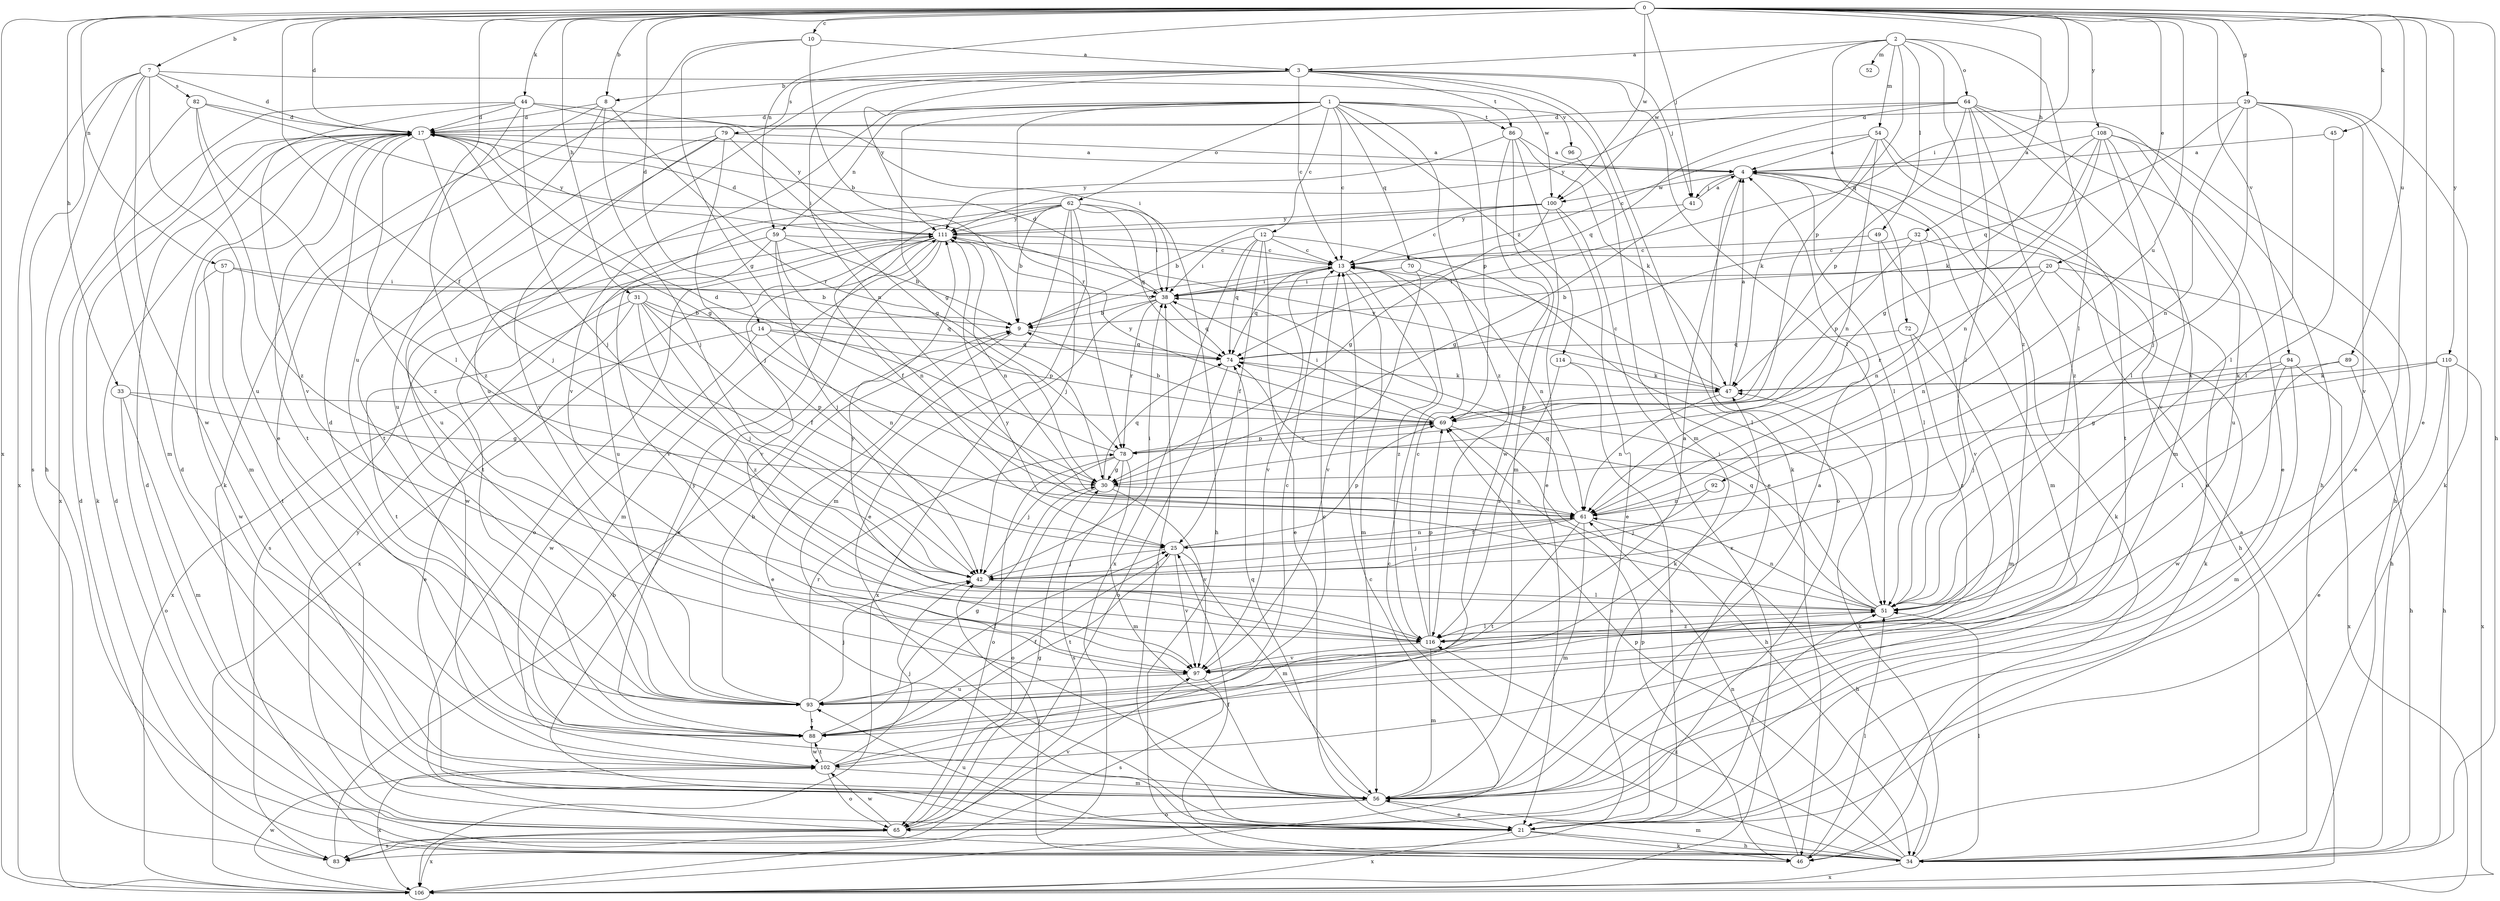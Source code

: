strict digraph  {
0;
1;
2;
3;
4;
7;
8;
9;
10;
12;
13;
14;
17;
20;
21;
25;
29;
30;
31;
32;
33;
34;
38;
41;
42;
44;
45;
46;
47;
49;
51;
52;
54;
56;
57;
59;
61;
62;
64;
65;
69;
70;
72;
74;
78;
79;
82;
83;
86;
88;
89;
92;
93;
94;
96;
97;
100;
102;
106;
108;
110;
111;
114;
116;
0 -> 7  [label=b];
0 -> 8  [label=b];
0 -> 10  [label=c];
0 -> 14  [label=d];
0 -> 17  [label=d];
0 -> 20  [label=e];
0 -> 21  [label=e];
0 -> 25  [label=f];
0 -> 29  [label=g];
0 -> 31  [label=h];
0 -> 32  [label=h];
0 -> 33  [label=h];
0 -> 34  [label=h];
0 -> 38  [label=i];
0 -> 41  [label=j];
0 -> 44  [label=k];
0 -> 45  [label=k];
0 -> 57  [label=n];
0 -> 59  [label=n];
0 -> 89  [label=u];
0 -> 92  [label=u];
0 -> 93  [label=u];
0 -> 94  [label=v];
0 -> 100  [label=w];
0 -> 106  [label=x];
0 -> 108  [label=y];
0 -> 110  [label=y];
1 -> 12  [label=c];
1 -> 13  [label=c];
1 -> 17  [label=d];
1 -> 30  [label=g];
1 -> 59  [label=n];
1 -> 62  [label=o];
1 -> 69  [label=p];
1 -> 70  [label=q];
1 -> 78  [label=r];
1 -> 86  [label=t];
1 -> 96  [label=v];
1 -> 97  [label=v];
1 -> 114  [label=z];
1 -> 116  [label=z];
2 -> 3  [label=a];
2 -> 49  [label=l];
2 -> 51  [label=l];
2 -> 52  [label=m];
2 -> 54  [label=m];
2 -> 64  [label=o];
2 -> 69  [label=p];
2 -> 72  [label=q];
2 -> 100  [label=w];
2 -> 116  [label=z];
3 -> 8  [label=b];
3 -> 13  [label=c];
3 -> 41  [label=j];
3 -> 46  [label=k];
3 -> 51  [label=l];
3 -> 56  [label=m];
3 -> 61  [label=n];
3 -> 79  [label=s];
3 -> 86  [label=t];
3 -> 93  [label=u];
3 -> 111  [label=y];
4 -> 41  [label=j];
4 -> 46  [label=k];
4 -> 51  [label=l];
4 -> 56  [label=m];
4 -> 65  [label=o];
4 -> 100  [label=w];
7 -> 17  [label=d];
7 -> 34  [label=h];
7 -> 82  [label=s];
7 -> 83  [label=s];
7 -> 93  [label=u];
7 -> 100  [label=w];
7 -> 102  [label=w];
7 -> 106  [label=x];
8 -> 17  [label=d];
8 -> 42  [label=j];
8 -> 46  [label=k];
8 -> 78  [label=r];
8 -> 93  [label=u];
9 -> 13  [label=c];
9 -> 21  [label=e];
9 -> 74  [label=q];
10 -> 3  [label=a];
10 -> 9  [label=b];
10 -> 21  [label=e];
10 -> 30  [label=g];
12 -> 13  [label=c];
12 -> 21  [label=e];
12 -> 25  [label=f];
12 -> 38  [label=i];
12 -> 51  [label=l];
12 -> 74  [label=q];
12 -> 106  [label=x];
13 -> 38  [label=i];
13 -> 56  [label=m];
13 -> 74  [label=q];
13 -> 97  [label=v];
13 -> 116  [label=z];
14 -> 21  [label=e];
14 -> 61  [label=n];
14 -> 69  [label=p];
14 -> 74  [label=q];
14 -> 102  [label=w];
17 -> 4  [label=a];
17 -> 30  [label=g];
17 -> 42  [label=j];
17 -> 46  [label=k];
17 -> 56  [label=m];
17 -> 88  [label=t];
17 -> 111  [label=y];
17 -> 116  [label=z];
20 -> 9  [label=b];
20 -> 34  [label=h];
20 -> 38  [label=i];
20 -> 46  [label=k];
20 -> 61  [label=n];
20 -> 78  [label=r];
21 -> 34  [label=h];
21 -> 38  [label=i];
21 -> 46  [label=k];
21 -> 51  [label=l];
21 -> 93  [label=u];
21 -> 106  [label=x];
25 -> 42  [label=j];
25 -> 56  [label=m];
25 -> 61  [label=n];
25 -> 69  [label=p];
25 -> 88  [label=t];
25 -> 97  [label=v];
29 -> 17  [label=d];
29 -> 21  [label=e];
29 -> 42  [label=j];
29 -> 46  [label=k];
29 -> 51  [label=l];
29 -> 61  [label=n];
29 -> 74  [label=q];
29 -> 97  [label=v];
30 -> 61  [label=n];
30 -> 65  [label=o];
30 -> 74  [label=q];
30 -> 97  [label=v];
31 -> 9  [label=b];
31 -> 25  [label=f];
31 -> 42  [label=j];
31 -> 74  [label=q];
31 -> 88  [label=t];
31 -> 106  [label=x];
31 -> 116  [label=z];
32 -> 13  [label=c];
32 -> 34  [label=h];
32 -> 61  [label=n];
32 -> 69  [label=p];
33 -> 30  [label=g];
33 -> 56  [label=m];
33 -> 65  [label=o];
33 -> 69  [label=p];
34 -> 13  [label=c];
34 -> 17  [label=d];
34 -> 25  [label=f];
34 -> 47  [label=k];
34 -> 51  [label=l];
34 -> 56  [label=m];
34 -> 69  [label=p];
34 -> 106  [label=x];
34 -> 116  [label=z];
38 -> 9  [label=b];
38 -> 17  [label=d];
38 -> 74  [label=q];
38 -> 78  [label=r];
38 -> 106  [label=x];
41 -> 4  [label=a];
41 -> 30  [label=g];
41 -> 111  [label=y];
42 -> 38  [label=i];
42 -> 51  [label=l];
44 -> 17  [label=d];
44 -> 38  [label=i];
44 -> 42  [label=j];
44 -> 97  [label=v];
44 -> 106  [label=x];
44 -> 111  [label=y];
44 -> 116  [label=z];
45 -> 4  [label=a];
45 -> 51  [label=l];
46 -> 42  [label=j];
46 -> 51  [label=l];
46 -> 61  [label=n];
46 -> 69  [label=p];
47 -> 4  [label=a];
47 -> 13  [label=c];
47 -> 61  [label=n];
47 -> 69  [label=p];
47 -> 111  [label=y];
49 -> 13  [label=c];
49 -> 51  [label=l];
49 -> 97  [label=v];
51 -> 38  [label=i];
51 -> 61  [label=n];
51 -> 74  [label=q];
51 -> 111  [label=y];
51 -> 116  [label=z];
54 -> 4  [label=a];
54 -> 13  [label=c];
54 -> 47  [label=k];
54 -> 61  [label=n];
54 -> 65  [label=o];
54 -> 88  [label=t];
56 -> 4  [label=a];
56 -> 17  [label=d];
56 -> 21  [label=e];
56 -> 65  [label=o];
56 -> 74  [label=q];
57 -> 9  [label=b];
57 -> 38  [label=i];
57 -> 88  [label=t];
57 -> 102  [label=w];
59 -> 9  [label=b];
59 -> 13  [label=c];
59 -> 42  [label=j];
59 -> 61  [label=n];
59 -> 97  [label=v];
59 -> 102  [label=w];
61 -> 25  [label=f];
61 -> 34  [label=h];
61 -> 42  [label=j];
61 -> 56  [label=m];
61 -> 74  [label=q];
61 -> 88  [label=t];
62 -> 9  [label=b];
62 -> 21  [label=e];
62 -> 25  [label=f];
62 -> 34  [label=h];
62 -> 38  [label=i];
62 -> 42  [label=j];
62 -> 56  [label=m];
62 -> 74  [label=q];
62 -> 88  [label=t];
62 -> 93  [label=u];
62 -> 111  [label=y];
64 -> 17  [label=d];
64 -> 21  [label=e];
64 -> 34  [label=h];
64 -> 51  [label=l];
64 -> 56  [label=m];
64 -> 69  [label=p];
64 -> 74  [label=q];
64 -> 111  [label=y];
64 -> 116  [label=z];
65 -> 17  [label=d];
65 -> 30  [label=g];
65 -> 83  [label=s];
65 -> 97  [label=v];
65 -> 102  [label=w];
65 -> 106  [label=x];
65 -> 111  [label=y];
69 -> 9  [label=b];
69 -> 34  [label=h];
69 -> 38  [label=i];
69 -> 78  [label=r];
69 -> 111  [label=y];
70 -> 38  [label=i];
70 -> 61  [label=n];
70 -> 97  [label=v];
72 -> 56  [label=m];
72 -> 74  [label=q];
72 -> 116  [label=z];
74 -> 47  [label=k];
74 -> 65  [label=o];
78 -> 17  [label=d];
78 -> 30  [label=g];
78 -> 42  [label=j];
78 -> 56  [label=m];
78 -> 65  [label=o];
78 -> 69  [label=p];
78 -> 83  [label=s];
79 -> 4  [label=a];
79 -> 30  [label=g];
79 -> 42  [label=j];
79 -> 88  [label=t];
79 -> 93  [label=u];
79 -> 97  [label=v];
82 -> 17  [label=d];
82 -> 38  [label=i];
82 -> 51  [label=l];
82 -> 56  [label=m];
82 -> 116  [label=z];
83 -> 9  [label=b];
83 -> 17  [label=d];
86 -> 4  [label=a];
86 -> 21  [label=e];
86 -> 47  [label=k];
86 -> 56  [label=m];
86 -> 102  [label=w];
86 -> 111  [label=y];
88 -> 25  [label=f];
88 -> 30  [label=g];
88 -> 47  [label=k];
88 -> 102  [label=w];
88 -> 111  [label=y];
89 -> 34  [label=h];
89 -> 47  [label=k];
89 -> 51  [label=l];
92 -> 42  [label=j];
92 -> 61  [label=n];
93 -> 4  [label=a];
93 -> 9  [label=b];
93 -> 13  [label=c];
93 -> 17  [label=d];
93 -> 25  [label=f];
93 -> 42  [label=j];
93 -> 78  [label=r];
93 -> 88  [label=t];
94 -> 42  [label=j];
94 -> 47  [label=k];
94 -> 56  [label=m];
94 -> 102  [label=w];
94 -> 106  [label=x];
96 -> 21  [label=e];
97 -> 83  [label=s];
97 -> 93  [label=u];
100 -> 9  [label=b];
100 -> 13  [label=c];
100 -> 21  [label=e];
100 -> 30  [label=g];
100 -> 106  [label=x];
100 -> 111  [label=y];
102 -> 13  [label=c];
102 -> 42  [label=j];
102 -> 56  [label=m];
102 -> 65  [label=o];
102 -> 88  [label=t];
102 -> 106  [label=x];
106 -> 4  [label=a];
106 -> 13  [label=c];
106 -> 102  [label=w];
108 -> 4  [label=a];
108 -> 30  [label=g];
108 -> 34  [label=h];
108 -> 47  [label=k];
108 -> 51  [label=l];
108 -> 61  [label=n];
108 -> 93  [label=u];
108 -> 97  [label=v];
110 -> 21  [label=e];
110 -> 30  [label=g];
110 -> 34  [label=h];
110 -> 47  [label=k];
110 -> 106  [label=x];
111 -> 13  [label=c];
111 -> 17  [label=d];
111 -> 21  [label=e];
111 -> 56  [label=m];
111 -> 61  [label=n];
111 -> 65  [label=o];
111 -> 83  [label=s];
111 -> 97  [label=v];
111 -> 106  [label=x];
114 -> 47  [label=k];
114 -> 83  [label=s];
114 -> 116  [label=z];
116 -> 13  [label=c];
116 -> 51  [label=l];
116 -> 56  [label=m];
116 -> 69  [label=p];
116 -> 97  [label=v];
116 -> 111  [label=y];
}
